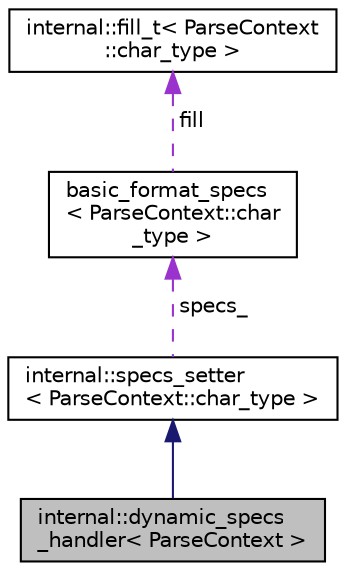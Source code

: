 digraph "internal::dynamic_specs_handler&lt; ParseContext &gt;"
{
  edge [fontname="Helvetica",fontsize="10",labelfontname="Helvetica",labelfontsize="10"];
  node [fontname="Helvetica",fontsize="10",shape=record];
  Node2 [label="internal::dynamic_specs\l_handler\< ParseContext \>",height=0.2,width=0.4,color="black", fillcolor="grey75", style="filled", fontcolor="black"];
  Node3 -> Node2 [dir="back",color="midnightblue",fontsize="10",style="solid",fontname="Helvetica"];
  Node3 [label="internal::specs_setter\l\< ParseContext::char_type \>",height=0.2,width=0.4,color="black", fillcolor="white", style="filled",URL="$classinternal_1_1specs__setter.html"];
  Node4 -> Node3 [dir="back",color="darkorchid3",fontsize="10",style="dashed",label=" specs_" ,fontname="Helvetica"];
  Node4 [label="basic_format_specs\l\< ParseContext::char\l_type \>",height=0.2,width=0.4,color="black", fillcolor="white", style="filled",URL="$structbasic__format__specs.html"];
  Node5 -> Node4 [dir="back",color="darkorchid3",fontsize="10",style="dashed",label=" fill" ,fontname="Helvetica"];
  Node5 [label="internal::fill_t\< ParseContext\l::char_type \>",height=0.2,width=0.4,color="black", fillcolor="white", style="filled",URL="$structinternal_1_1fill__t.html"];
}
